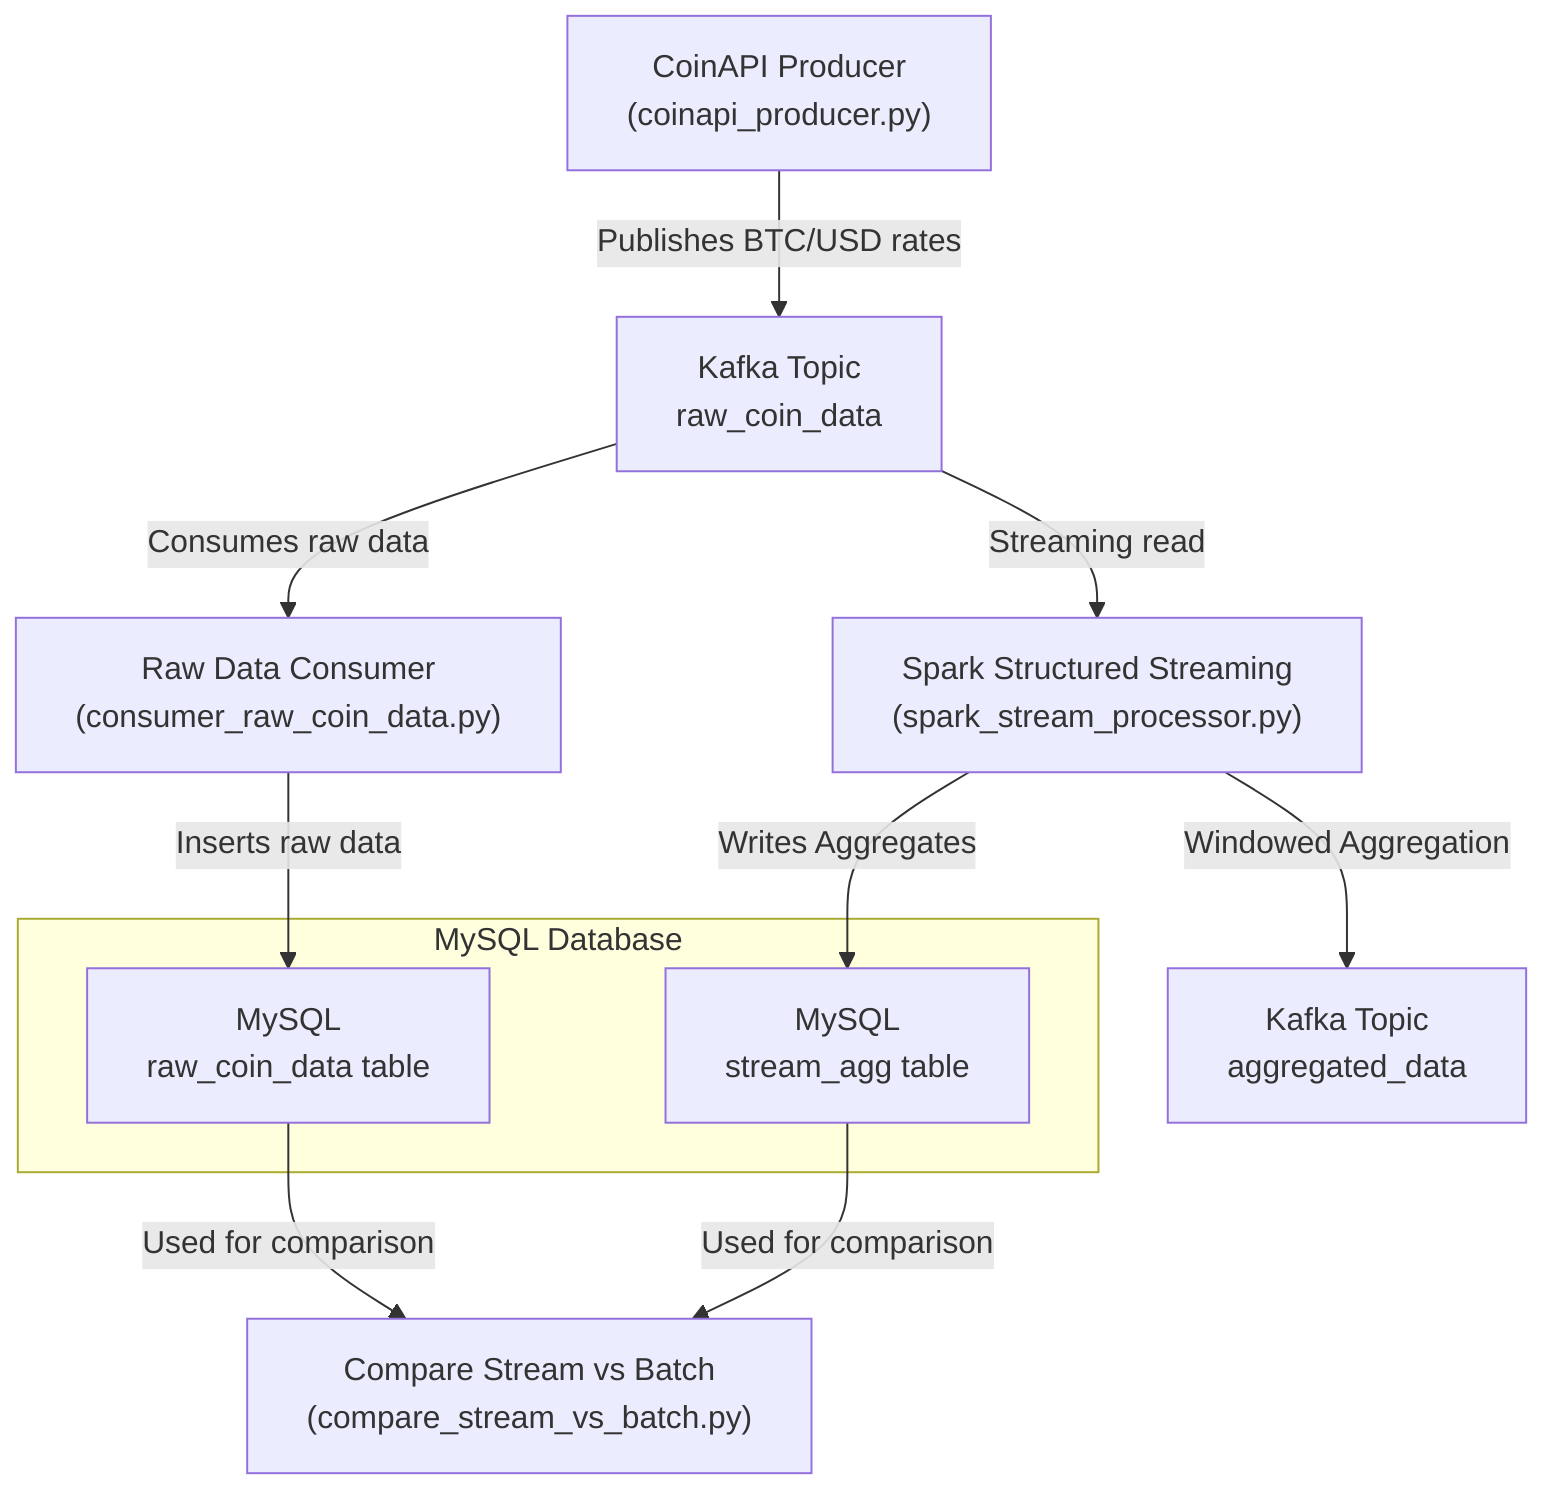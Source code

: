 flowchart TD
    A["CoinAPI Producer\n(coinapi_producer.py)"] -- Publishes BTC/USD rates --> B["Kafka Topic\nraw_coin_data"]
    B -- Consumes raw data --> C["Raw Data Consumer\n(consumer_raw_coin_data.py)"]
    C -- Inserts raw data --> D["MySQL\nraw_coin_data table"]
    B -- Streaming read --> E["Spark Structured Streaming\n(spark_stream_processor.py)"]
    E -- Windowed Aggregation --> F["Kafka Topic\naggregated_data"]
    E -- Writes Aggregates --> G["MySQL\nstream_agg table"]
    G -- Used for comparison --> H["Compare Stream vs Batch\n(compare_stream_vs_batch.py)"]
    D -- Used for comparison --> H

    subgraph "MySQL Database"
        D
        G
    end